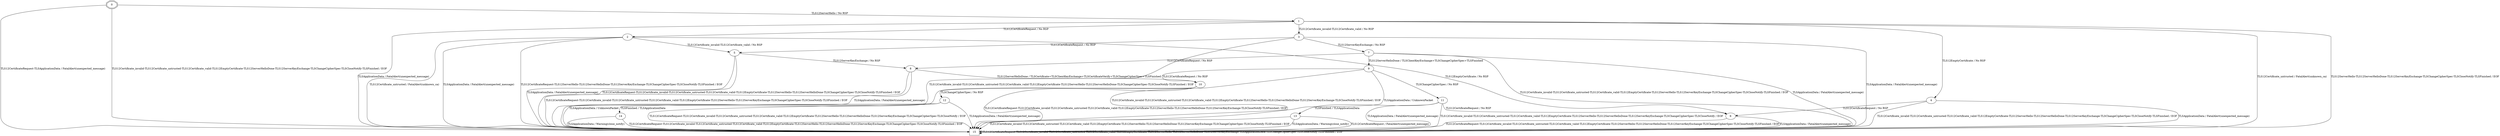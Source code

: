 digraph {
"0" [shape=doubleoctagon label=0];
"1" [shape=ellipse label=1];
"2" [shape=ellipse label=2];
"3" [shape=ellipse label=3];
"4" [shape=ellipse label=4];
"5" [shape=ellipse label=5];
"6" [shape=ellipse label=6];
"7" [shape=ellipse label=7];
"8" [shape=ellipse label=8];
"9" [shape=ellipse label=9];
"10" [shape=ellipse label=10];
"11" [shape=ellipse label=11];
"12" [shape=ellipse label=12];
"13" [shape=ellipse label=13];
"14" [shape=ellipse label=14];
"15" [shape=rectangle label=15];
"0" -> "15" [label="TLS12CertificateRequest-TLSApplicationData / FatalAlert(unexpected_message)"];
"0" -> "15" [label="TLS12Certificate_invalid-TLS12Certificate_untrusted-TLS12Certificate_valid-TLS12EmptyCertificate-TLS12ServerHelloDone-TLS12ServerKeyExchange-TLSChangeCipherSpec-TLSCloseNotify-TLSFinished / EOF"];
"0" -> "1" [label="TLS12ServerHello / No RSP"];
"1" -> "2" [label="TLS12CertificateRequest / No RSP"];
"1" -> "3" [label="TLS12Certificate_invalid-TLS12Certificate_valid / No RSP"];
"1" -> "15" [label="TLS12Certificate_untrusted / FatalAlert(unknown_ca)"];
"1" -> "4" [label="TLS12EmptyCertificate / No RSP"];
"1" -> "15" [label="TLS12ServerHello-TLS12ServerHelloDone-TLS12ServerKeyExchange-TLSChangeCipherSpec-TLSCloseNotify-TLSFinished / EOF"];
"1" -> "15" [label="TLSApplicationData / FatalAlert(unexpected_message)"];
"2" -> "15" [label="TLS12CertificateRequest-TLS12ServerHello-TLS12ServerHelloDone-TLS12ServerKeyExchange-TLSChangeCipherSpec-TLSCloseNotify-TLSFinished / EOF"];
"2" -> "5" [label="TLS12Certificate_invalid-TLS12Certificate_valid / No RSP"];
"2" -> "15" [label="TLS12Certificate_untrusted / FatalAlert(unknown_ca)"];
"2" -> "6" [label="TLS12EmptyCertificate / No RSP"];
"2" -> "15" [label="TLSApplicationData / FatalAlert(unexpected_message)"];
"3" -> "5" [label="TLS12CertificateRequest / No RSP"];
"3" -> "15" [label="TLS12Certificate_invalid-TLS12Certificate_untrusted-TLS12Certificate_valid-TLS12EmptyCertificate-TLS12ServerHello-TLS12ServerHelloDone-TLSChangeCipherSpec-TLSCloseNotify-TLSFinished / EOF"];
"3" -> "7" [label="TLS12ServerKeyExchange / No RSP"];
"3" -> "15" [label="TLSApplicationData / FatalAlert(unexpected_message)"];
"4" -> "6" [label="TLS12CertificateRequest / No RSP"];
"4" -> "15" [label="TLS12Certificate_invalid-TLS12Certificate_untrusted-TLS12Certificate_valid-TLS12EmptyCertificate-TLS12ServerHello-TLS12ServerHelloDone-TLS12ServerKeyExchange-TLSChangeCipherSpec-TLSCloseNotify-TLSFinished / EOF"];
"4" -> "15" [label="TLSApplicationData / FatalAlert(unexpected_message)"];
"5" -> "15" [label="TLS12CertificateRequest-TLS12Certificate_invalid-TLS12Certificate_untrusted-TLS12Certificate_valid-TLS12EmptyCertificate-TLS12ServerHello-TLS12ServerHelloDone-TLSChangeCipherSpec-TLSCloseNotify-TLSFinished / EOF"];
"5" -> "8" [label="TLS12ServerKeyExchange / No RSP"];
"5" -> "15" [label="TLSApplicationData / FatalAlert(unexpected_message)"];
"6" -> "15" [label="TLS12CertificateRequest-TLS12Certificate_invalid-TLS12Certificate_untrusted-TLS12Certificate_valid-TLS12EmptyCertificate-TLS12ServerHello-TLS12ServerHelloDone-TLS12ServerKeyExchange-TLSChangeCipherSpec-TLSCloseNotify-TLSFinished / EOF"];
"6" -> "15" [label="TLSApplicationData / FatalAlert(unexpected_message)"];
"7" -> "8" [label="TLS12CertificateRequest / No RSP"];
"7" -> "15" [label="TLS12Certificate_invalid-TLS12Certificate_untrusted-TLS12Certificate_valid-TLS12EmptyCertificate-TLS12ServerHello-TLS12ServerKeyExchange-TLSChangeCipherSpec-TLSCloseNotify-TLSFinished / EOF"];
"7" -> "9" [label="TLS12ServerHelloDone / TLSClientKeyExchange+TLSChangeCipherSpec+TLSFinished"];
"7" -> "15" [label="TLSApplicationData / FatalAlert(unexpected_message)"];
"8" -> "15" [label="TLS12CertificateRequest-TLS12Certificate_invalid-TLS12Certificate_untrusted-TLS12Certificate_valid-TLS12EmptyCertificate-TLS12ServerHello-TLS12ServerKeyExchange-TLSChangeCipherSpec-TLSCloseNotify-TLSFinished / EOF"];
"8" -> "10" [label="TLS12ServerHelloDone / TLSCertificate+TLSClientKeyExchange+TLSCertificateVerify+TLSChangeCipherSpec+TLSFinished"];
"8" -> "15" [label="TLSApplicationData / FatalAlert(unexpected_message)"];
"9" -> "10" [label="TLS12CertificateRequest / No RSP"];
"9" -> "15" [label="TLS12Certificate_invalid-TLS12Certificate_untrusted-TLS12Certificate_valid-TLS12EmptyCertificate-TLS12ServerHello-TLS12ServerHelloDone-TLS12ServerKeyExchange-TLSCloseNotify-TLSFinished / EOF"];
"9" -> "15" [label="TLSApplicationData / UnknownPacket"];
"9" -> "11" [label="TLSChangeCipherSpec / No RSP"];
"10" -> "15" [label="TLS12CertificateRequest-TLS12Certificate_invalid-TLS12Certificate_untrusted-TLS12Certificate_valid-TLS12EmptyCertificate-TLS12ServerHello-TLS12ServerHelloDone-TLS12ServerKeyExchange-TLSCloseNotify-TLSFinished / EOF"];
"10" -> "15" [label="TLSApplicationData / UnknownPacket"];
"10" -> "12" [label="TLSChangeCipherSpec / No RSP"];
"11" -> "6" [label="TLS12CertificateRequest / No RSP"];
"11" -> "15" [label="TLS12Certificate_invalid-TLS12Certificate_untrusted-TLS12Certificate_valid-TLS12EmptyCertificate-TLS12ServerHello-TLS12ServerHelloDone-TLS12ServerKeyExchange-TLSChangeCipherSpec-TLSCloseNotify / EOF"];
"11" -> "15" [label="TLSApplicationData / FatalAlert(unexpected_message)"];
"11" -> "13" [label="TLSFinished / TLSApplicationData"];
"12" -> "15" [label="TLS12CertificateRequest-TLS12Certificate_invalid-TLS12Certificate_untrusted-TLS12Certificate_valid-TLS12EmptyCertificate-TLS12ServerHello-TLS12ServerHelloDone-TLS12ServerKeyExchange-TLSChangeCipherSpec-TLSCloseNotify / EOF"];
"12" -> "15" [label="TLSApplicationData / FatalAlert(unexpected_message)"];
"12" -> "14" [label="TLSFinished / TLSApplicationData"];
"13" -> "15" [label="TLS12CertificateRequest / FatalAlert(unexpected_message)"];
"13" -> "15" [label="TLS12Certificate_invalid-TLS12Certificate_untrusted-TLS12Certificate_valid-TLS12EmptyCertificate-TLS12ServerHello-TLS12ServerHelloDone-TLS12ServerKeyExchange-TLSChangeCipherSpec-TLSCloseNotify-TLSFinished / EOF"];
"13" -> "15" [label="TLSApplicationData / Warning(close_notify)"];
"14" -> "15" [label="TLS12CertificateRequest-TLS12Certificate_invalid-TLS12Certificate_untrusted-TLS12Certificate_valid-TLS12EmptyCertificate-TLS12ServerHello-TLS12ServerHelloDone-TLS12ServerKeyExchange-TLSChangeCipherSpec-TLSCloseNotify-TLSFinished / EOF"];
"14" -> "15" [label="TLSApplicationData / Warning(close_notify)"];
"15" -> "15" [label="TLS12CertificateRequest-TLS12Certificate_invalid-TLS12Certificate_untrusted-TLS12Certificate_valid-TLS12EmptyCertificate-TLS12ServerHello-TLS12ServerHelloDone-TLS12ServerKeyExchange-TLSApplicationData-TLSChangeCipherSpec-TLSCloseNotify-TLSFinished / EOF"];
}
